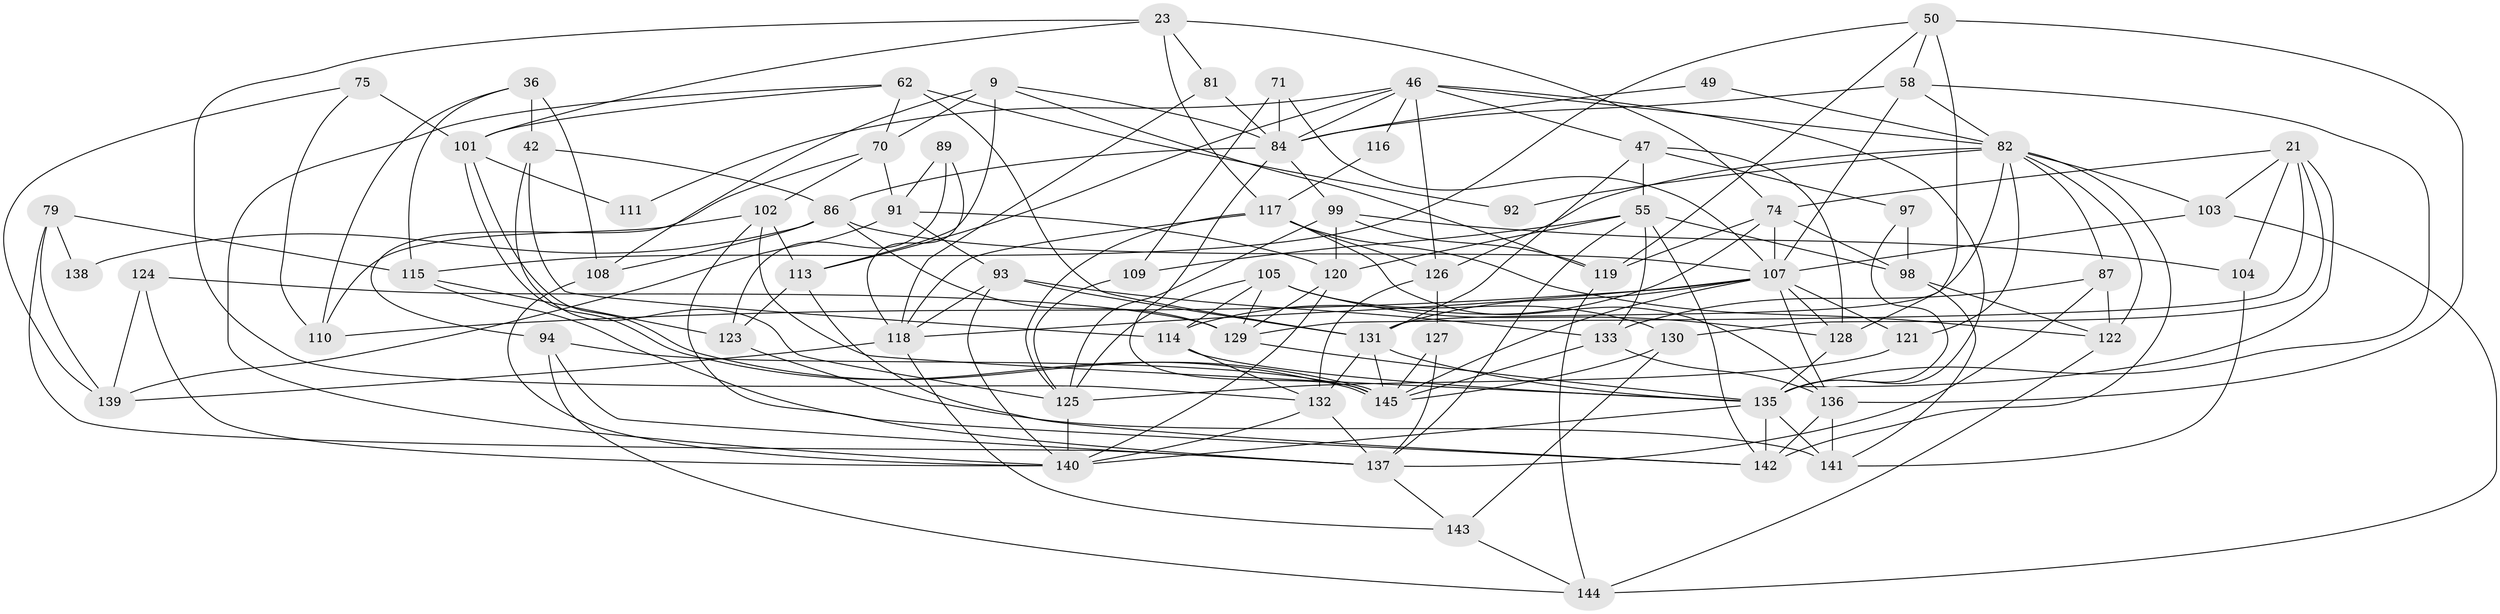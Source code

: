 // original degree distribution, {3: 0.3103448275862069, 6: 0.07586206896551724, 4: 0.19310344827586207, 5: 0.25517241379310346, 8: 0.006896551724137931, 7: 0.027586206896551724, 2: 0.12413793103448276, 10: 0.006896551724137931}
// Generated by graph-tools (version 1.1) at 2025/51/03/09/25 04:51:48]
// undirected, 72 vertices, 185 edges
graph export_dot {
graph [start="1"]
  node [color=gray90,style=filled];
  9;
  21;
  23;
  36 [super="+18"];
  42;
  46 [super="+38+28"];
  47;
  49;
  50 [super="+48"];
  55 [super="+22"];
  58 [super="+11"];
  62 [super="+29"];
  70 [super="+7"];
  71;
  74 [super="+61+4"];
  75 [super="+67"];
  79;
  81;
  82 [super="+8+68"];
  84 [super="+17"];
  86;
  87;
  89 [super="+88"];
  91 [super="+45"];
  92;
  93 [super="+43"];
  94;
  97;
  98;
  99 [super="+73"];
  101;
  102;
  103 [super="+80"];
  104;
  105 [super="+13+57"];
  107 [super="+96+30+66"];
  108;
  109;
  110;
  111;
  113;
  114 [super="+32+90"];
  115 [super="+37"];
  116;
  117 [super="+77"];
  118;
  119 [super="+54"];
  120 [super="+76"];
  121;
  122 [super="+52"];
  123;
  124;
  125 [super="+60"];
  126 [super="+20"];
  127 [super="+85"];
  128 [super="+25"];
  129 [super="+56"];
  130;
  131 [super="+44+95"];
  132 [super="+69+65"];
  133 [super="+34"];
  135 [super="+51+78+112"];
  136 [super="+14+134"];
  137 [super="+83"];
  138;
  139;
  140 [super="+27+39+64+100"];
  141 [super="+59"];
  142 [super="+26+106"];
  143;
  144 [super="+2"];
  145 [super="+33"];
  9 -- 84;
  9 -- 108;
  9 -- 113;
  9 -- 119;
  9 -- 70;
  21 -- 104;
  21 -- 129 [weight=2];
  21 -- 130;
  21 -- 103;
  21 -- 74;
  21 -- 135;
  23 -- 101;
  23 -- 81;
  23 -- 117;
  23 -- 74;
  23 -- 132;
  36 -- 110;
  36 -- 108 [weight=2];
  36 -- 42;
  36 -- 115;
  42 -- 86;
  42 -- 114;
  42 -- 125;
  46 -- 47;
  46 -- 126 [weight=2];
  46 -- 111 [weight=2];
  46 -- 116;
  46 -- 82 [weight=2];
  46 -- 113;
  46 -- 84;
  46 -- 135;
  47 -- 55;
  47 -- 131;
  47 -- 97;
  47 -- 128;
  49 -- 84;
  49 -- 82;
  50 -- 128 [weight=2];
  50 -- 119;
  50 -- 58;
  50 -- 115;
  50 -- 136;
  55 -- 137 [weight=2];
  55 -- 109;
  55 -- 133 [weight=2];
  55 -- 98;
  55 -- 120;
  55 -- 142;
  58 -- 84;
  58 -- 82;
  58 -- 107;
  58 -- 135;
  62 -- 92;
  62 -- 70;
  62 -- 140;
  62 -- 101;
  62 -- 131 [weight=2];
  70 -- 102;
  70 -- 94;
  70 -- 91;
  71 -- 107;
  71 -- 84;
  71 -- 109;
  74 -- 98;
  74 -- 107 [weight=2];
  74 -- 114 [weight=2];
  74 -- 119 [weight=2];
  75 -- 101 [weight=2];
  75 -- 110;
  75 -- 139;
  79 -- 139;
  79 -- 115;
  79 -- 138;
  79 -- 137;
  81 -- 118;
  81 -- 84;
  82 -- 131 [weight=2];
  82 -- 122;
  82 -- 103 [weight=2];
  82 -- 142 [weight=2];
  82 -- 87;
  82 -- 121;
  82 -- 92;
  82 -- 126;
  84 -- 86 [weight=2];
  84 -- 145 [weight=2];
  84 -- 99;
  86 -- 107 [weight=3];
  86 -- 108;
  86 -- 129 [weight=2];
  86 -- 138;
  87 -- 122 [weight=2];
  87 -- 133;
  87 -- 137;
  89 -- 118;
  89 -- 123 [weight=2];
  89 -- 91;
  91 -- 93;
  91 -- 139;
  91 -- 120;
  93 -- 133;
  93 -- 118;
  93 -- 131;
  93 -- 140;
  94 -- 137;
  94 -- 145;
  94 -- 144;
  97 -- 135;
  97 -- 98;
  98 -- 122;
  98 -- 141;
  99 -- 104;
  99 -- 119;
  99 -- 125;
  99 -- 120;
  101 -- 111;
  101 -- 145;
  101 -- 145;
  102 -- 110;
  102 -- 113;
  102 -- 137;
  102 -- 135;
  103 -- 144;
  103 -- 107;
  104 -- 141;
  105 -- 130;
  105 -- 129;
  105 -- 128;
  105 -- 114;
  105 -- 125;
  107 -- 118;
  107 -- 136 [weight=2];
  107 -- 110;
  107 -- 131;
  107 -- 128;
  107 -- 145;
  107 -- 121;
  108 -- 140;
  109 -- 125;
  113 -- 123;
  113 -- 142;
  114 -- 132;
  114 -- 135;
  115 -- 123;
  115 -- 142;
  116 -- 117;
  117 -- 118;
  117 -- 126;
  117 -- 122 [weight=2];
  117 -- 136;
  117 -- 125;
  118 -- 139;
  118 -- 143;
  119 -- 144;
  120 -- 129;
  120 -- 140;
  121 -- 125;
  122 -- 144;
  123 -- 141;
  124 -- 139;
  124 -- 129;
  124 -- 140;
  125 -- 140 [weight=2];
  126 -- 132;
  126 -- 127;
  127 -- 145;
  127 -- 137;
  128 -- 135;
  129 -- 135 [weight=2];
  130 -- 143;
  130 -- 145;
  131 -- 145;
  131 -- 135;
  131 -- 132 [weight=2];
  132 -- 140 [weight=2];
  132 -- 137 [weight=2];
  133 -- 145;
  133 -- 136;
  135 -- 142;
  135 -- 141;
  135 -- 140 [weight=2];
  136 -- 142;
  136 -- 141;
  137 -- 143;
  143 -- 144;
}
